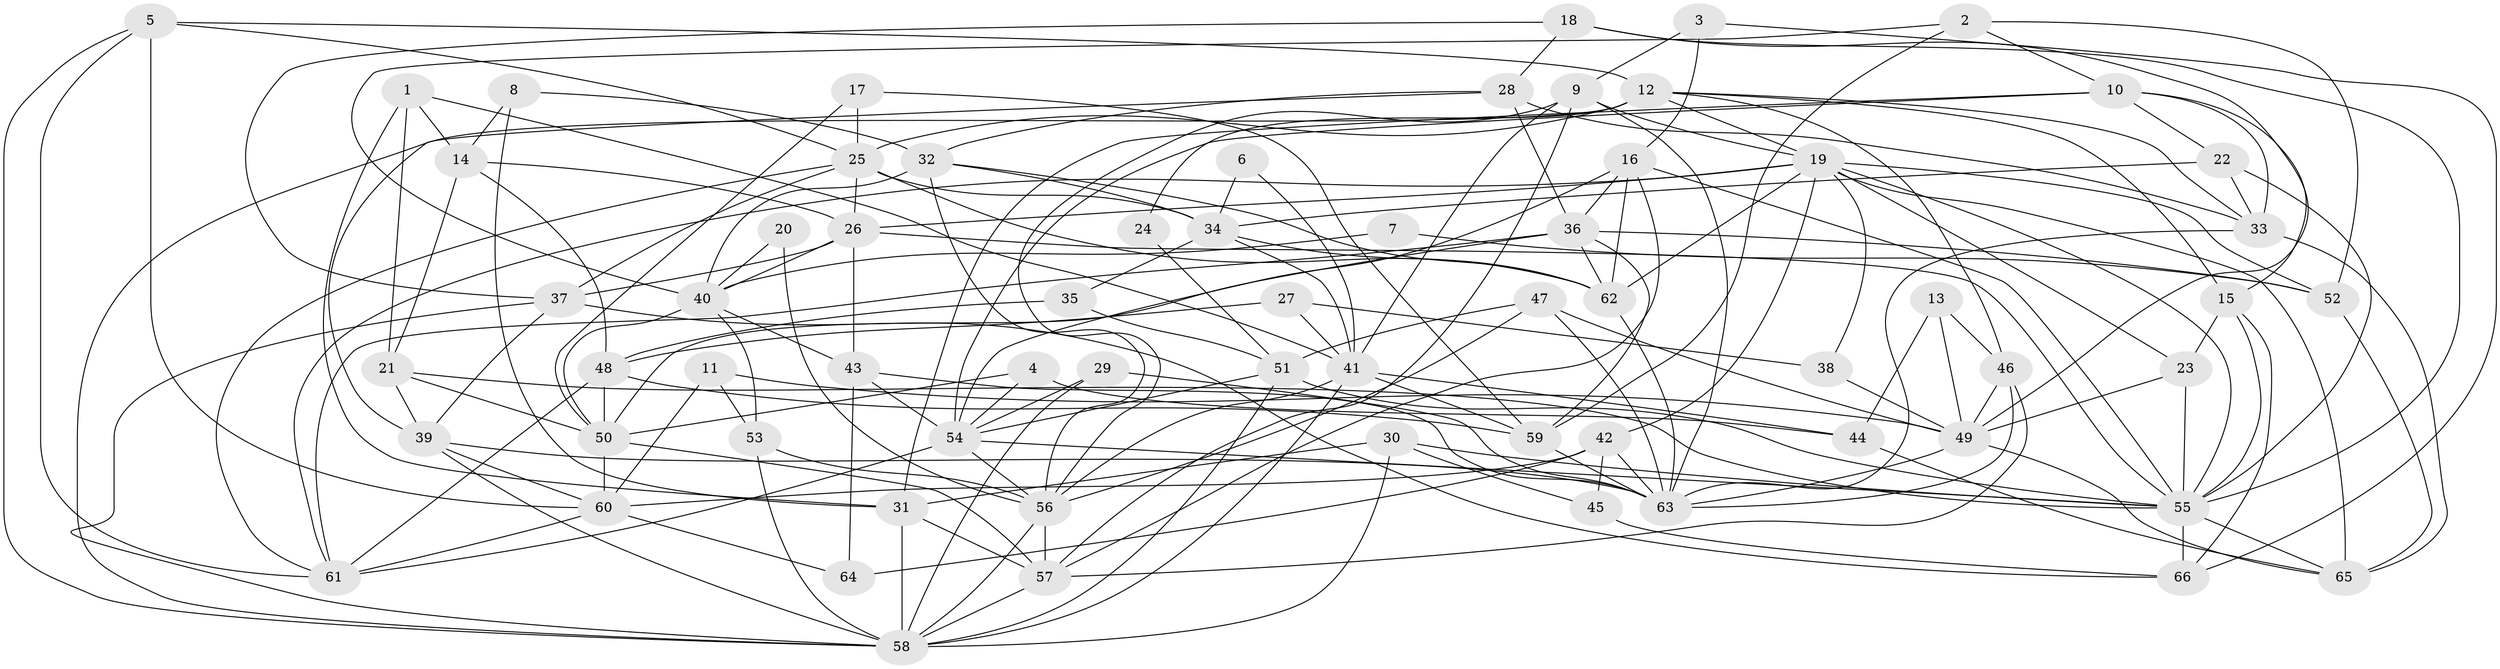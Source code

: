 // original degree distribution, {6: 0.11363636363636363, 4: 0.25757575757575757, 2: 0.16666666666666666, 3: 0.24242424242424243, 5: 0.1590909090909091, 7: 0.05303030303030303, 8: 0.007575757575757576}
// Generated by graph-tools (version 1.1) at 2025/50/03/09/25 03:50:14]
// undirected, 66 vertices, 183 edges
graph export_dot {
graph [start="1"]
  node [color=gray90,style=filled];
  1;
  2;
  3;
  4;
  5;
  6;
  7;
  8;
  9;
  10;
  11;
  12;
  13;
  14;
  15;
  16;
  17;
  18;
  19;
  20;
  21;
  22;
  23;
  24;
  25;
  26;
  27;
  28;
  29;
  30;
  31;
  32;
  33;
  34;
  35;
  36;
  37;
  38;
  39;
  40;
  41;
  42;
  43;
  44;
  45;
  46;
  47;
  48;
  49;
  50;
  51;
  52;
  53;
  54;
  55;
  56;
  57;
  58;
  59;
  60;
  61;
  62;
  63;
  64;
  65;
  66;
  1 -- 14 [weight=1.0];
  1 -- 21 [weight=1.0];
  1 -- 31 [weight=1.0];
  1 -- 41 [weight=1.0];
  2 -- 10 [weight=1.0];
  2 -- 40 [weight=1.0];
  2 -- 52 [weight=1.0];
  2 -- 59 [weight=1.0];
  3 -- 9 [weight=1.0];
  3 -- 16 [weight=1.0];
  3 -- 66 [weight=1.0];
  4 -- 44 [weight=1.0];
  4 -- 50 [weight=1.0];
  4 -- 54 [weight=1.0];
  5 -- 12 [weight=1.0];
  5 -- 25 [weight=1.0];
  5 -- 58 [weight=1.0];
  5 -- 60 [weight=1.0];
  5 -- 61 [weight=1.0];
  6 -- 34 [weight=1.0];
  6 -- 41 [weight=1.0];
  7 -- 40 [weight=1.0];
  7 -- 52 [weight=1.0];
  8 -- 14 [weight=1.0];
  8 -- 31 [weight=1.0];
  8 -- 32 [weight=1.0];
  9 -- 19 [weight=1.0];
  9 -- 41 [weight=1.0];
  9 -- 56 [weight=1.0];
  9 -- 57 [weight=1.0];
  9 -- 63 [weight=1.0];
  10 -- 15 [weight=1.0];
  10 -- 22 [weight=1.0];
  10 -- 31 [weight=1.0];
  10 -- 33 [weight=1.0];
  10 -- 54 [weight=1.0];
  11 -- 49 [weight=1.0];
  11 -- 53 [weight=1.0];
  11 -- 60 [weight=1.0];
  12 -- 15 [weight=1.0];
  12 -- 19 [weight=1.0];
  12 -- 24 [weight=1.0];
  12 -- 25 [weight=1.0];
  12 -- 33 [weight=1.0];
  12 -- 46 [weight=1.0];
  12 -- 58 [weight=1.0];
  13 -- 44 [weight=1.0];
  13 -- 46 [weight=1.0];
  13 -- 49 [weight=1.0];
  14 -- 21 [weight=1.0];
  14 -- 26 [weight=1.0];
  14 -- 48 [weight=1.0];
  15 -- 23 [weight=1.0];
  15 -- 55 [weight=1.0];
  15 -- 66 [weight=1.0];
  16 -- 36 [weight=1.0];
  16 -- 54 [weight=1.0];
  16 -- 55 [weight=1.0];
  16 -- 57 [weight=1.0];
  16 -- 62 [weight=1.0];
  17 -- 25 [weight=1.0];
  17 -- 50 [weight=1.0];
  17 -- 59 [weight=1.0];
  18 -- 28 [weight=1.0];
  18 -- 37 [weight=1.0];
  18 -- 49 [weight=1.0];
  18 -- 55 [weight=1.0];
  19 -- 23 [weight=1.0];
  19 -- 26 [weight=1.0];
  19 -- 38 [weight=1.0];
  19 -- 42 [weight=1.0];
  19 -- 52 [weight=1.0];
  19 -- 55 [weight=1.0];
  19 -- 61 [weight=2.0];
  19 -- 62 [weight=1.0];
  19 -- 65 [weight=1.0];
  20 -- 40 [weight=1.0];
  20 -- 56 [weight=1.0];
  21 -- 39 [weight=1.0];
  21 -- 50 [weight=1.0];
  21 -- 55 [weight=1.0];
  22 -- 33 [weight=1.0];
  22 -- 34 [weight=1.0];
  22 -- 55 [weight=1.0];
  23 -- 49 [weight=1.0];
  23 -- 55 [weight=1.0];
  24 -- 51 [weight=1.0];
  25 -- 26 [weight=1.0];
  25 -- 34 [weight=1.0];
  25 -- 37 [weight=1.0];
  25 -- 61 [weight=1.0];
  25 -- 62 [weight=1.0];
  26 -- 37 [weight=1.0];
  26 -- 40 [weight=1.0];
  26 -- 43 [weight=1.0];
  26 -- 55 [weight=1.0];
  27 -- 38 [weight=1.0];
  27 -- 41 [weight=1.0];
  27 -- 48 [weight=1.0];
  28 -- 32 [weight=1.0];
  28 -- 33 [weight=1.0];
  28 -- 36 [weight=1.0];
  28 -- 39 [weight=1.0];
  29 -- 54 [weight=1.0];
  29 -- 58 [weight=1.0];
  29 -- 63 [weight=1.0];
  30 -- 31 [weight=1.0];
  30 -- 45 [weight=1.0];
  30 -- 55 [weight=1.0];
  30 -- 58 [weight=1.0];
  31 -- 57 [weight=1.0];
  31 -- 58 [weight=2.0];
  32 -- 34 [weight=1.0];
  32 -- 40 [weight=1.0];
  32 -- 56 [weight=1.0];
  32 -- 62 [weight=1.0];
  33 -- 63 [weight=1.0];
  33 -- 65 [weight=1.0];
  34 -- 35 [weight=1.0];
  34 -- 41 [weight=1.0];
  34 -- 62 [weight=1.0];
  35 -- 48 [weight=1.0];
  35 -- 51 [weight=1.0];
  36 -- 50 [weight=1.0];
  36 -- 52 [weight=1.0];
  36 -- 59 [weight=1.0];
  36 -- 61 [weight=1.0];
  36 -- 62 [weight=1.0];
  37 -- 39 [weight=1.0];
  37 -- 58 [weight=1.0];
  37 -- 66 [weight=1.0];
  38 -- 49 [weight=1.0];
  39 -- 58 [weight=1.0];
  39 -- 60 [weight=1.0];
  39 -- 63 [weight=1.0];
  40 -- 43 [weight=1.0];
  40 -- 50 [weight=1.0];
  40 -- 53 [weight=1.0];
  41 -- 44 [weight=1.0];
  41 -- 56 [weight=1.0];
  41 -- 58 [weight=1.0];
  41 -- 59 [weight=1.0];
  42 -- 45 [weight=1.0];
  42 -- 60 [weight=1.0];
  42 -- 63 [weight=1.0];
  42 -- 64 [weight=1.0];
  43 -- 54 [weight=1.0];
  43 -- 63 [weight=1.0];
  43 -- 64 [weight=1.0];
  44 -- 65 [weight=1.0];
  45 -- 66 [weight=1.0];
  46 -- 49 [weight=1.0];
  46 -- 57 [weight=1.0];
  46 -- 63 [weight=1.0];
  47 -- 49 [weight=1.0];
  47 -- 51 [weight=1.0];
  47 -- 56 [weight=1.0];
  47 -- 63 [weight=1.0];
  48 -- 50 [weight=1.0];
  48 -- 59 [weight=1.0];
  48 -- 61 [weight=1.0];
  49 -- 63 [weight=1.0];
  49 -- 65 [weight=1.0];
  50 -- 57 [weight=1.0];
  50 -- 60 [weight=1.0];
  51 -- 54 [weight=1.0];
  51 -- 55 [weight=1.0];
  51 -- 58 [weight=1.0];
  52 -- 65 [weight=1.0];
  53 -- 56 [weight=2.0];
  53 -- 58 [weight=1.0];
  54 -- 55 [weight=1.0];
  54 -- 56 [weight=1.0];
  54 -- 61 [weight=2.0];
  55 -- 65 [weight=1.0];
  55 -- 66 [weight=1.0];
  56 -- 57 [weight=1.0];
  56 -- 58 [weight=1.0];
  57 -- 58 [weight=1.0];
  59 -- 63 [weight=1.0];
  60 -- 61 [weight=1.0];
  60 -- 64 [weight=1.0];
  62 -- 63 [weight=1.0];
}
